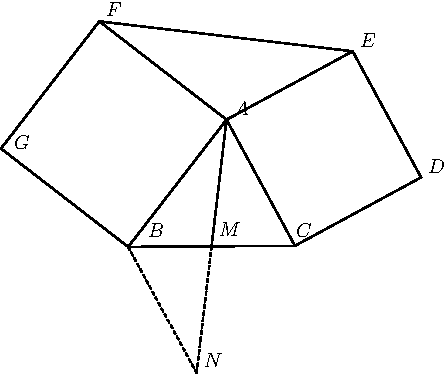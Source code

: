  /* Geogebra to Asymptote conversion, documentation at artofproblemsolving.com/Wiki go to User:Azjps/geogebra */
import graph; size(7.5cm); 
real labelscalefactor = 0.5; /* changes label-to-point distance */
pen dps = linewidth(0.7) + fontsize(10); defaultpen(dps); /* default pen style */ 
pen dotstyle = black; /* point style */ 
real xmin = -3.5, xmax = 4., ymin = -4., ymax = 3.;  /* image dimensions */


draw((-1.0739767303411862,-1.981750664831052)--(0.36789683697129577,-0.11671855058990661)--(-1.4971352772698492,1.3251550167225754)--(-2.9390088445823315,-0.5398770975185696)--cycle, linewidth(0.8)); 
draw((0.36789683697129577,-0.11671855058990661)--(1.370939318579979,-1.9660781260559161)--(3.220298894045988,-0.9630356444472332)--(2.2172564124373055,0.8863239310187763)--cycle, linewidth(0.8)); 
 /* draw figures */
draw((-1.0739767303411862,-1.981750664831052)--(0.36789683697129577,-0.11671855058990661), linewidth(0.8)); 
draw((0.36789683697129577,-0.11671855058990661)--(1.370939318579979,-1.9660781260559161), linewidth(0.8)); 
draw((-1.0739767303411862,-1.981750664831052)--(1.370939318579979,-1.9660781260559161), linewidth(0.8)); 
draw((0.36789683697129577,-0.11671855058990661)--(0.14848129411939626,-1.973914395443484), linewidth(0.8)); 
draw((-1.0739767303411862,-1.981750664831052)--(0.36789683697129577,-0.11671855058990661), linewidth(0.8)); 
draw((0.36789683697129577,-0.11671855058990661)--(-1.4971352772698492,1.3251550167225754), linewidth(0.8)); 
draw((-1.4971352772698492,1.3251550167225754)--(-2.9390088445823315,-0.5398770975185696), linewidth(0.8)); 
draw((-2.9390088445823315,-0.5398770975185696)--(-1.0739767303411862,-1.981750664831052), linewidth(0.8)); 
draw((0.36789683697129577,-0.11671855058990661)--(1.370939318579979,-1.9660781260559161), linewidth(0.8)); 
draw((1.370939318579979,-1.9660781260559161)--(3.220298894045988,-0.9630356444472332), linewidth(0.8)); 
draw((3.220298894045988,-0.9630356444472332)--(2.2172564124373055,0.8863239310187763), linewidth(0.8)); 
draw((2.2172564124373055,0.8863239310187763)--(0.36789683697129577,-0.11671855058990661), linewidth(0.8)); 
draw((-1.4971352772698492,1.3251550167225754)--(2.2172564124373055,0.8863239310187763), linewidth(0.8)); 
draw((0.14848129411939626,-1.973914395443484)--(-0.07093424873250326,-3.831110240297061), linewidth(0.8) + linetype("2 2")); 
draw((-0.07093424873250326,-3.831110240297061)--(-1.0739767303411862,-1.981750664831052), linewidth(0.8) + linetype("2 2")); 
 /* dots and labels */
dot((-1.0739767303411862,-1.981750664831052),linewidth(1.pt) + dotstyle); 
label("$B$", (-0.815447083970591,-1.874632568727905), NE * labelscalefactor); 
dot((1.370939318579979,-1.9660781260559161),linewidth(1.pt) + dotstyle); 
label("$C$", (1.3482713210518775,-1.874632568727905), NE * labelscalefactor); 
dot((0.36789683697129577,-0.11671855058990661),linewidth(1.pt) + dotstyle); 
label("$A$", (0.44344362440611795,-0.08464734275477215), NE * labelscalefactor); 
dot((0.14848129411939626,-1.973914395443484),linewidth(1.pt) + dotstyle); 
label("$M$", (0.22707178390387112,-1.854962401409519), NE * labelscalefactor); 
dot((-1.4971352772698492,1.3251550167225754),linewidth(1.pt) + dotstyle); 
label("$F$", (-1.4252222708405593,1.3709450388057975), NE * labelscalefactor); 
dot((-2.9390088445823315,-0.5398770975185696),linewidth(1.pt) + dotstyle); 
label("$G$", (-2.7824638158091988,-0.576401525714424), NE * labelscalefactor); 
dot((3.220298894045988,-0.9630356444472332),linewidth(1.pt) + dotstyle); 
label("$D$", (3.2956178855720992,-0.9304645374453735), NE * labelscalefactor); 
dot((2.2172564124373055,0.8863239310187763),linewidth(1.pt) + dotstyle); 
label("$E$", (2.292439352334409,0.9185311904829178), NE * labelscalefactor); 
dot((-0.07093424873250326,-3.831110240297061),linewidth(1.pt) + dotstyle); 
label("$N$", (0.01069994340162428,-3.7826387986113548), NE * labelscalefactor); 
clip((xmin,ymin)--(xmin,ymax)--(xmax,ymax)--(xmax,ymin)--cycle); 
 /* end of picture */